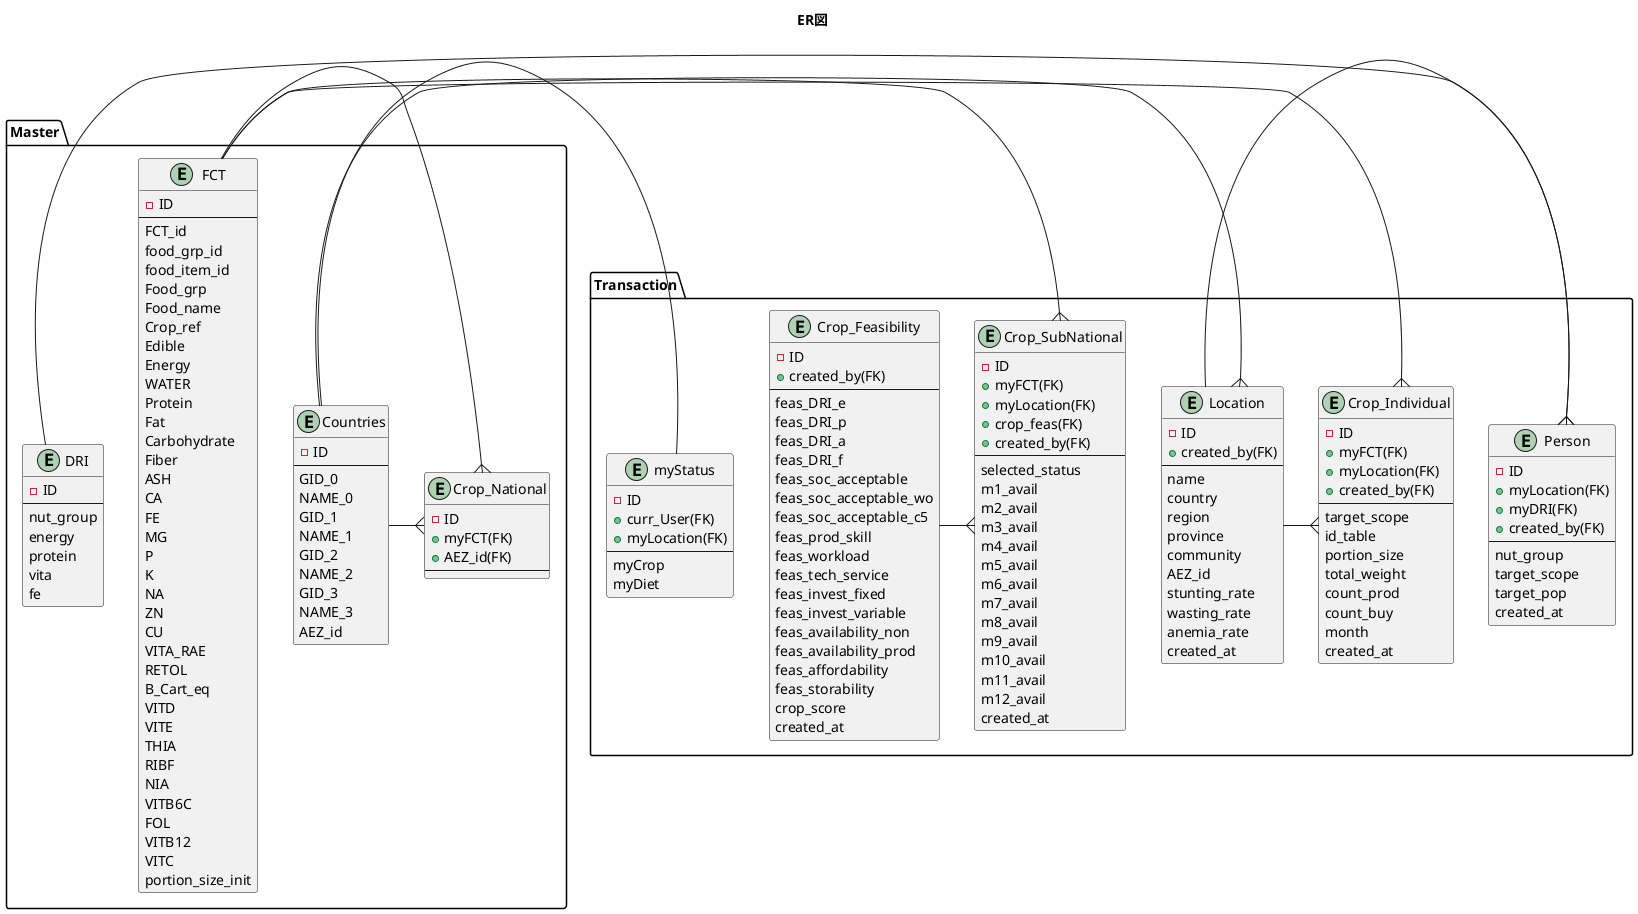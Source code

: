 @startuml
title ER図
package "Master" {
  entity FCT {
    - ID
--
      FCT_id
      food_grp_id
      food_item_id
      Food_grp
      Food_name
      Crop_ref
      Edible
      Energy
      WATER
      Protein
      Fat
      Carbohydrate
      Fiber
      ASH
      CA
      FE
      MG
      P
      K
      NA
      ZN
      CU
      VITA_RAE
      RETOL
      B_Cart_eq
      VITD
      VITE
      THIA
      RIBF
      NIA
      VITB6C
      FOL
      VITB12
      VITC
      portion_size_init
  }
  entity Countries {
    - ID
--
      GID_0
      NAME_0
      GID_1
      NAME_1
      GID_2
      NAME_2
      GID_3
      NAME_3
      AEZ_id
  }
  entity DRI {
    - ID
--
      nut_group
      energy
      protein
      vita
      fe
    }
  entity Crop_National {
    - ID
    + myFCT(FK)
    + AEZ_id(FK)
--
    }
  }

package "Transaction" {
  entity Crop_Feasibility {
    - ID
    + created_by(FK)
--
      feas_DRI_e
      feas_DRI_p
      feas_DRI_a
      feas_DRI_f
      feas_soc_acceptable
      feas_soc_acceptable_wo
      feas_soc_acceptable_c5
      feas_prod_skill
      feas_workload
      feas_tech_service
      feas_invest_fixed
      feas_invest_variable
      feas_availability_non
      feas_availability_prod
      feas_affordability
      feas_storability
      crop_score
      created_at
    }
  entity Person {
    - ID
    + myLocation(FK)
    + myDRI(FK)
    + created_by(FK)
--
      nut_group
      target_scope
      target_pop
      created_at
    }
  entity Location {
      - ID
      + created_by(FK)
  --
        name
        country
        region
        province
        community
        AEZ_id
        stunting_rate
        wasting_rate
        anemia_rate
        created_at
    }
  entity Crop_SubNational {
    - ID
    + myFCT(FK)
    + myLocation(FK)
    + crop_feas(FK)
    + created_by(FK)
--
      selected_status
      m1_avail
      m2_avail
      m3_avail
      m4_avail
      m5_avail
      m6_avail
      m7_avail
      m8_avail
      m9_avail
      m10_avail
      m11_avail
      m12_avail
      created_at
    }
  entity Crop_Individual {
    - ID
    + myFCT(FK)
    + myLocation(FK)
    + created_by(FK)
--
      target_scope
      id_table
      portion_size
      total_weight
      count_prod
      count_buy
      month
      created_at
    }
  entity myStatus{
    - ID
    + curr_User(FK)
    + myLocation(FK)
--
      myCrop
      myDiet
    }
}
Countries -{ Location
Location -{ Person
Countries -{ Crop_National
FCT -{ Crop_National
FCT -{ Crop_SubNational
FCT -{ Crop_Individual
Crop_Feasibility -{ Crop_SubNational
DRI -{ Person
Location -{ Crop_Individual
myStatus -- Countries

/'
------ :1
----|| :1 and only 1
----o| :0 or 1
-----{ :many
----|{ :1 or more
----o{ :0 or many
'/
@enduml
